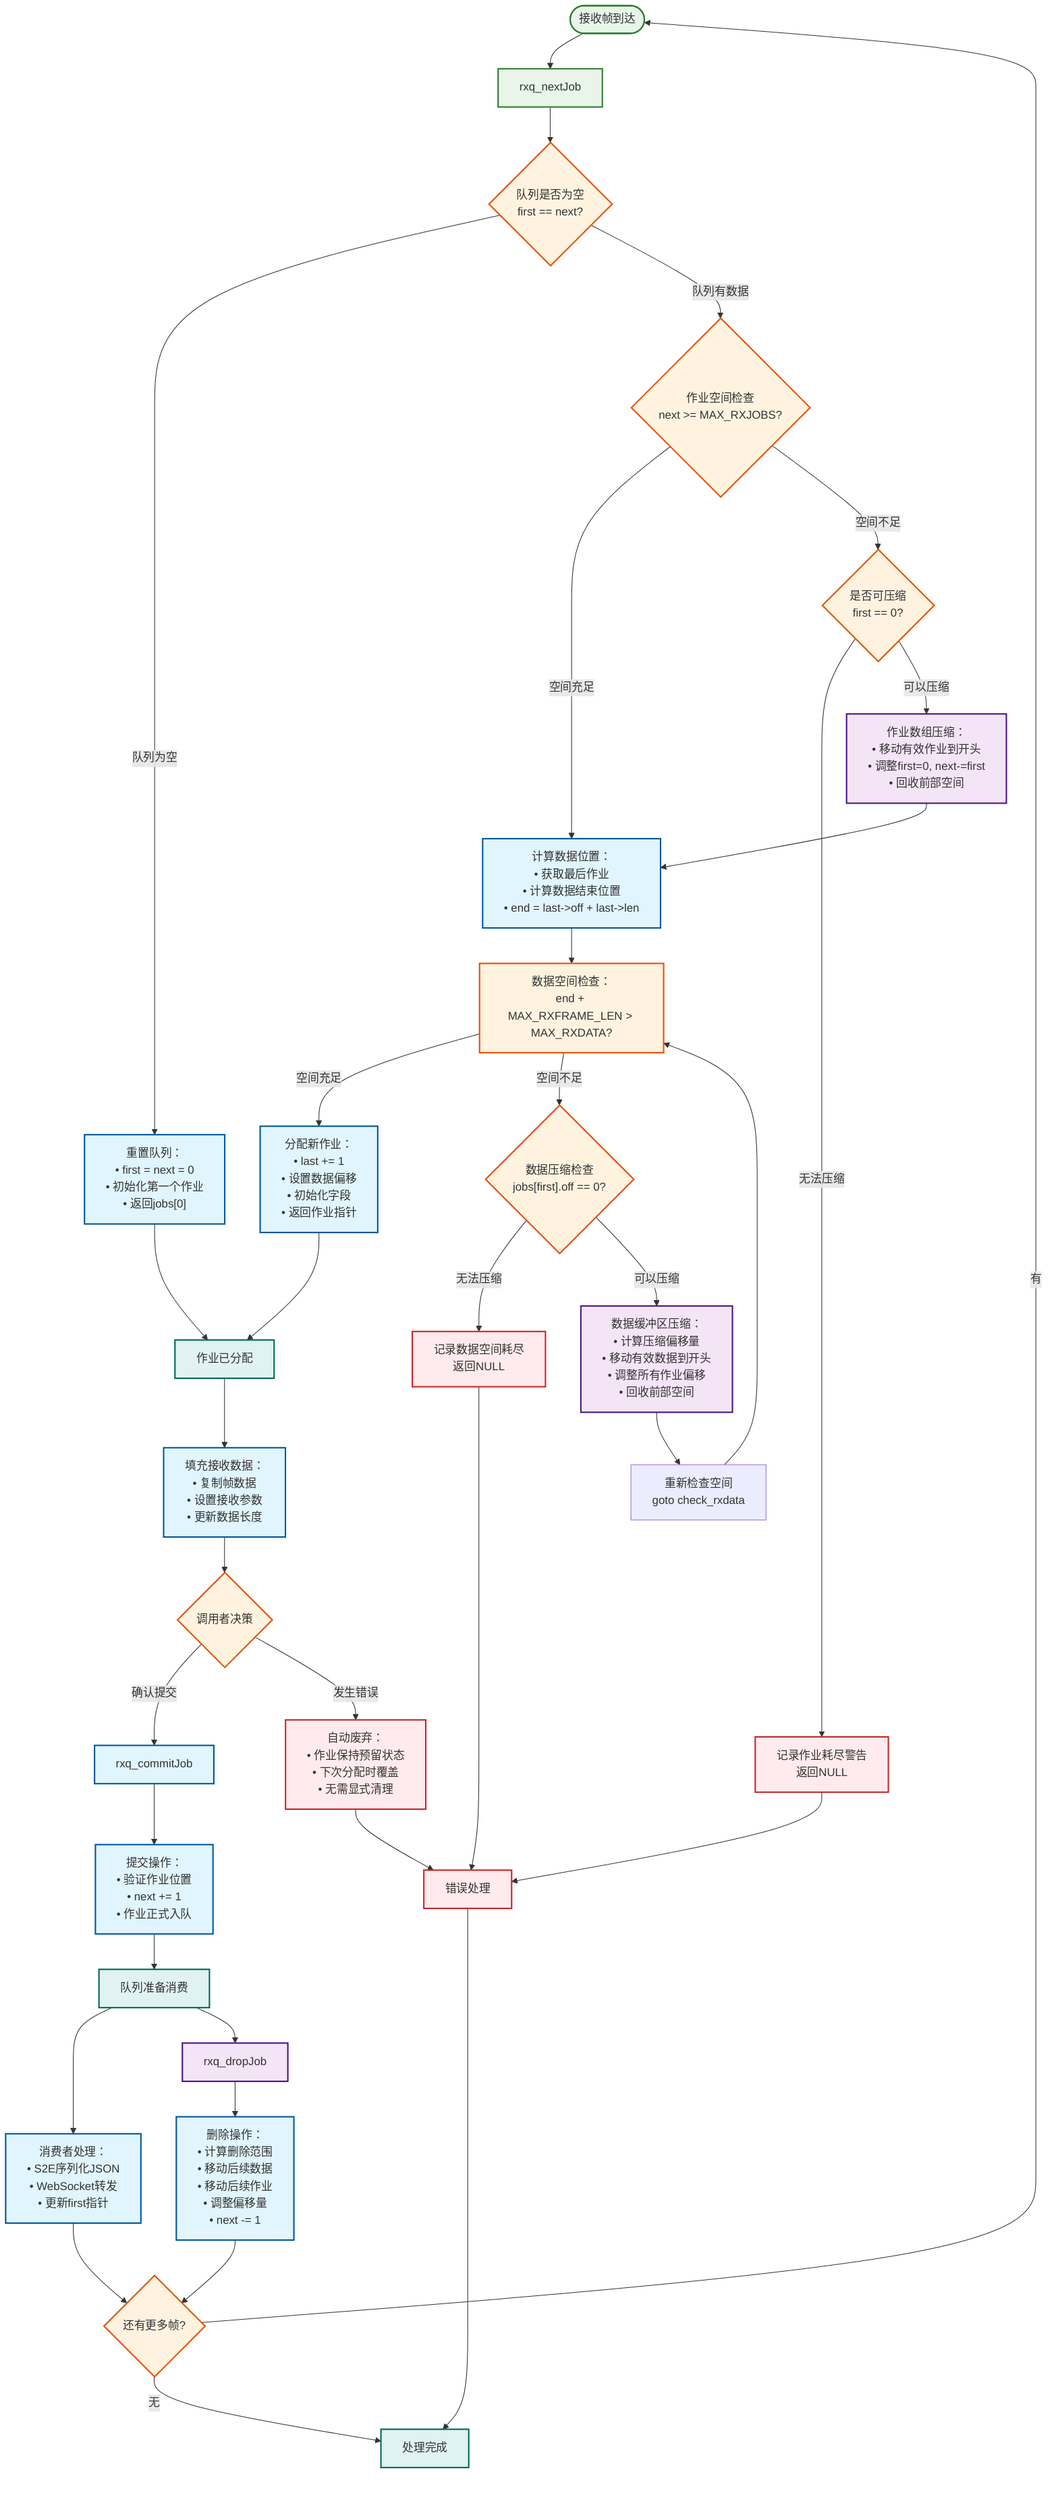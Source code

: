 flowchart TD
    START([接收帧到达]) --> NEXT_JOB[rxq_nextJob]
    
    %% 初始状态检查
    NEXT_JOB --> CHECK_EMPTY{"队列是否为空<br/>first == next?"}
    CHECK_EMPTY -->|"队列为空"| RESET_QUEUE["重置队列：<br/>• first = next = 0<br/>• 初始化第一个作业<br/>• 返回jobs[0]"]
    
    CHECK_EMPTY -->|"队列有数据"| CHECK_JOBS{"作业空间检查<br/>next >= MAX_RXJOBS?"}
    
    %% 作业空间管理
    CHECK_JOBS -->|"空间充足"| CALC_DATA_POS["计算数据位置：<br/>• 获取最后作业<br/>• 计算数据结束位置<br/>• end = last->off + last->len"]
    
    CHECK_JOBS -->|"空间不足"| JOBS_COMPACT_CHECK{"是否可压缩<br/>first == 0?"}
    JOBS_COMPACT_CHECK -->|"无法压缩"| JOBS_FULL[记录作业耗尽警告<br/>返回NULL]
    JOBS_COMPACT_CHECK -->|"可以压缩"| JOBS_COMPACT["作业数组压缩：<br/>• 移动有效作业到开头<br/>• 调整first=0, next-=first<br/>• 回收前部空间"]
    
    JOBS_COMPACT --> CALC_DATA_POS
    
    %% 数据空间管理
    CALC_DATA_POS --> CHECK_DATA_SPACE["数据空间检查：<br/>end + MAX_RXFRAME_LEN > MAX_RXDATA?"]
    
    CHECK_DATA_SPACE -->|"空间充足"| ALLOC_JOB["分配新作业：<br/>• last += 1<br/>• 设置数据偏移<br/>• 初始化字段<br/>• 返回作业指针"]
    
    CHECK_DATA_SPACE -->|"空间不足"| DATA_COMPACT_CHECK{"数据压缩检查<br/>jobs[first].off == 0?"}
    DATA_COMPACT_CHECK -->|"无法压缩"| DATA_FULL[记录数据空间耗尽<br/>返回NULL]
    
    DATA_COMPACT_CHECK -->|"可以压缩"| DATA_COMPACT["数据缓冲区压缩：<br/>• 计算压缩偏移量<br/>• 移动有效数据到开头<br/>• 调整所有作业偏移<br/>• 回收前部空间"]
    
    DATA_COMPACT --> RECHECK_SPACE["重新检查空间<br/>goto check_rxdata"]
    RECHECK_SPACE --> CHECK_DATA_SPACE
    
    %% 作业使用流程
    ALLOC_JOB --> JOB_ALLOCATED[作业已分配]
    RESET_QUEUE --> JOB_ALLOCATED
    
    JOB_ALLOCATED --> FILL_DATA["填充接收数据：<br/>• 复制帧数据<br/>• 设置接收参数<br/>• 更新数据长度"]
    
    FILL_DATA --> COMMIT_DECISION{"调用者决策"}
    COMMIT_DECISION -->|"确认提交"| COMMIT_JOB[rxq_commitJob]
    COMMIT_DECISION -->|"发生错误"| AUTO_ABANDON["自动废弃：<br/>• 作业保持预留状态<br/>• 下次分配时覆盖<br/>• 无需显式清理"]
    
    COMMIT_JOB --> COMMIT_DETAILS["提交操作：<br/>• 验证作业位置<br/>• next += 1<br/>• 作业正式入队"]
    
    %% 队列消费流程
    COMMIT_DETAILS --> QUEUE_READY[队列准备消费]
    QUEUE_READY --> CONSUME["消费者处理：<br/>• S2E序列化JSON<br/>• WebSocket转发<br/>• 更新first指针"]
    
    %% 特殊操作：删除作业
    QUEUE_READY --> DROP_OPERATION[rxq_dropJob]
    DROP_OPERATION --> DROP_DETAILS["删除操作：<br/>• 计算删除范围<br/>• 移动后续数据<br/>• 移动后续作业<br/>• 调整偏移量<br/>• next -= 1"]
    
    %% 循环处理
    CONSUME --> CHECK_MORE{"还有更多帧?"}
    DROP_DETAILS --> CHECK_MORE
    CHECK_MORE -->|"有"| START
    CHECK_MORE -->|"无"| END_PROCESS[处理完成]
    
    %% 错误路径
    JOBS_FULL --> ERROR_HANDLE[错误处理]
    DATA_FULL --> ERROR_HANDLE
    AUTO_ABANDON --> ERROR_HANDLE
    ERROR_HANDLE --> END_PROCESS
    
    %% 样式定义
    classDef startStyle fill:#e8f5e8,stroke:#2e7d32,stroke-width:2px
    classDef processStyle fill:#e1f5fe,stroke:#01579b,stroke-width:2px
    classDef decisionStyle fill:#fff3e0,stroke:#e65100,stroke-width:2px
    classDef compactStyle fill:#f3e5f5,stroke:#4a148c,stroke-width:2px
    classDef errorStyle fill:#ffebee,stroke:#c62828,stroke-width:2px
    classDef successStyle fill:#e0f2f1,stroke:#00695c,stroke-width:2px
    
    class START,NEXT_JOB startStyle
    class CALC_DATA_POS,ALLOC_JOB,RESET_QUEUE,FILL_DATA,COMMIT_JOB,COMMIT_DETAILS,CONSUME,DROP_DETAILS processStyle
    class CHECK_EMPTY,CHECK_JOBS,CHECK_DATA_SPACE,JOBS_COMPACT_CHECK,DATA_COMPACT_CHECK,COMMIT_DECISION,CHECK_MORE decisionStyle
    class JOBS_COMPACT,DATA_COMPACT,DROP_OPERATION compactStyle
    class JOBS_FULL,DATA_FULL,AUTO_ABANDON,ERROR_HANDLE errorStyle
    class JOB_ALLOCATED,QUEUE_READY,END_PROCESS successStyle